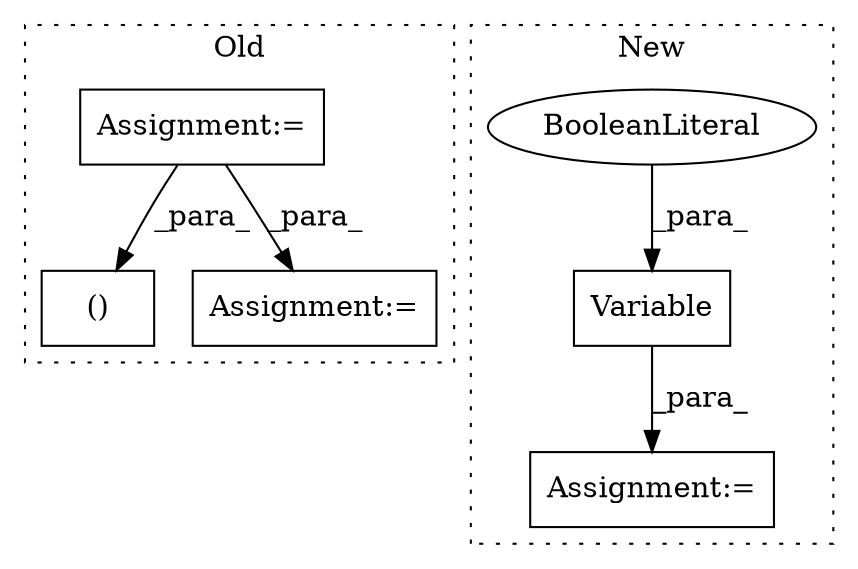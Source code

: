 digraph G {
subgraph cluster0 {
1 [label="()" a="106" s="3934" l="27" shape="box"];
5 [label="Assignment:=" a="7" s="3686" l="1" shape="box"];
6 [label="Assignment:=" a="7" s="3855" l="1" shape="box"];
label = "Old";
style="dotted";
}
subgraph cluster1 {
2 [label="Variable" a="32" s="3732,3780" l="9,1" shape="box"];
3 [label="Assignment:=" a="7" s="3811" l="2" shape="box"];
4 [label="BooleanLiteral" a="9" s="3776" l="4" shape="ellipse"];
label = "New";
style="dotted";
}
2 -> 3 [label="_para_"];
4 -> 2 [label="_para_"];
5 -> 6 [label="_para_"];
5 -> 1 [label="_para_"];
}
